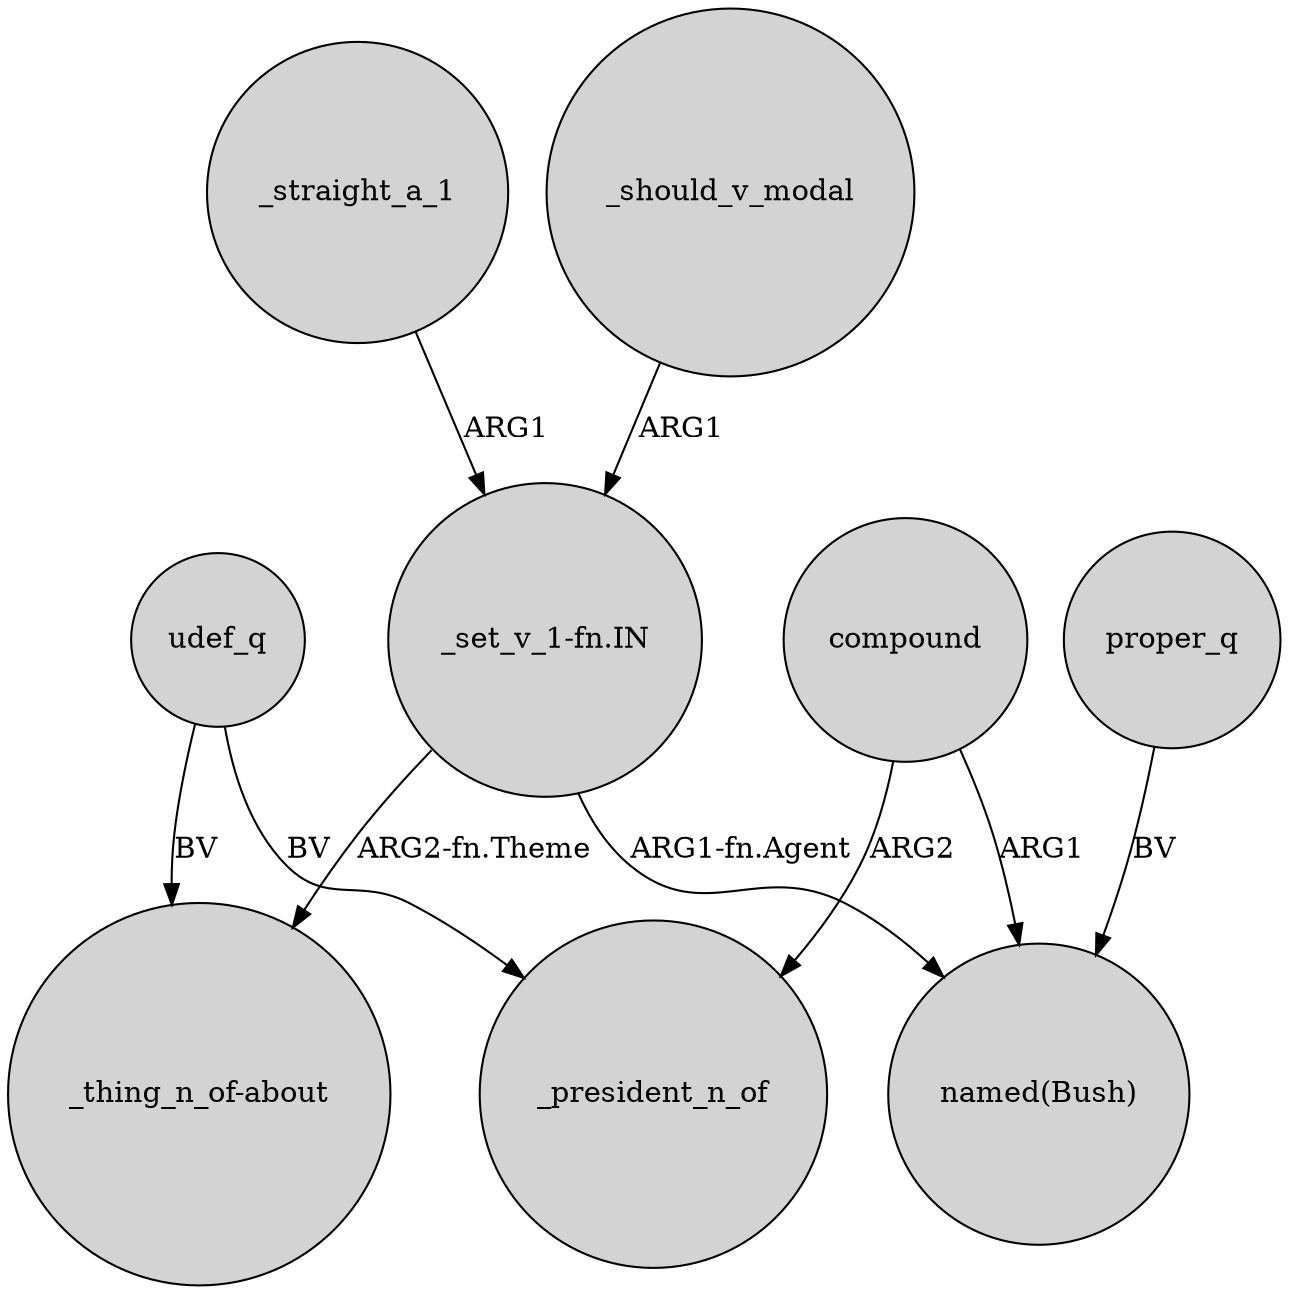 digraph {
	node [shape=circle style=filled]
	_straight_a_1 -> "_set_v_1-fn.IN" [label=ARG1]
	udef_q -> "_thing_n_of-about" [label=BV]
	udef_q -> _president_n_of [label=BV]
	compound -> _president_n_of [label=ARG2]
	"_set_v_1-fn.IN" -> "named(Bush)" [label="ARG1-fn.Agent"]
	_should_v_modal -> "_set_v_1-fn.IN" [label=ARG1]
	proper_q -> "named(Bush)" [label=BV]
	compound -> "named(Bush)" [label=ARG1]
	"_set_v_1-fn.IN" -> "_thing_n_of-about" [label="ARG2-fn.Theme"]
}
